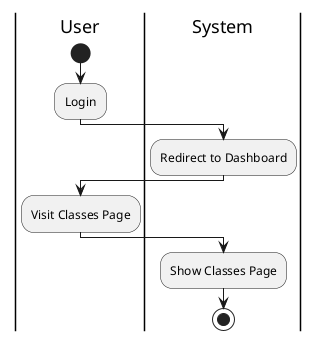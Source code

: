@startuml ViewClasses
|User|
start
:Login;
|System|
:Redirect to Dashboard;
|User|
:Visit Classes Page;
|System|
:Show Classes Page;
stop
@enduml
